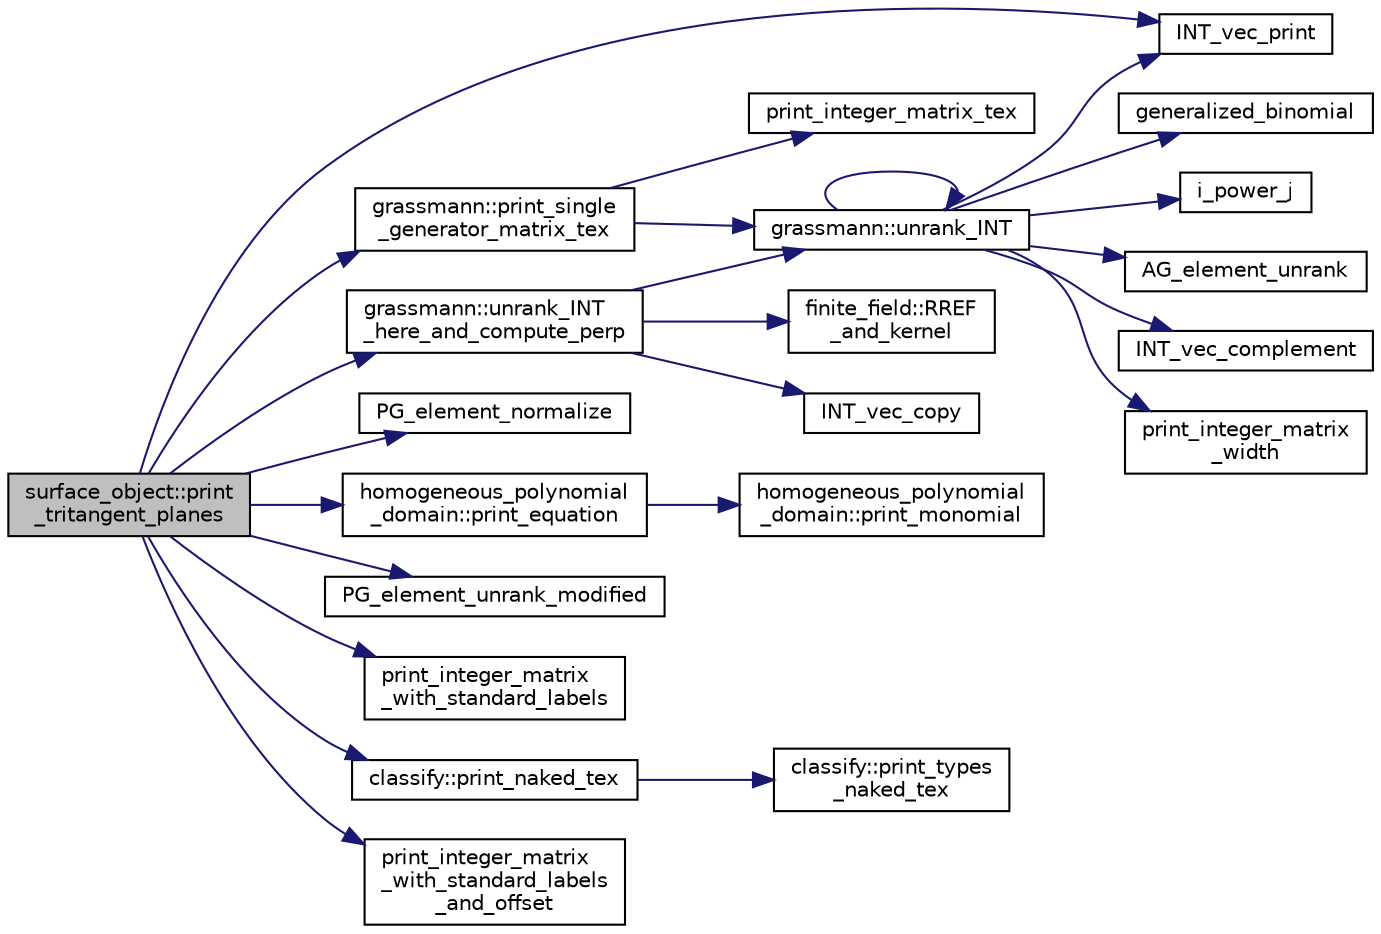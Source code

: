 digraph "surface_object::print_tritangent_planes"
{
  edge [fontname="Helvetica",fontsize="10",labelfontname="Helvetica",labelfontsize="10"];
  node [fontname="Helvetica",fontsize="10",shape=record];
  rankdir="LR";
  Node2071 [label="surface_object::print\l_tritangent_planes",height=0.2,width=0.4,color="black", fillcolor="grey75", style="filled", fontcolor="black"];
  Node2071 -> Node2072 [color="midnightblue",fontsize="10",style="solid",fontname="Helvetica"];
  Node2072 [label="grassmann::print_single\l_generator_matrix_tex",height=0.2,width=0.4,color="black", fillcolor="white", style="filled",URL="$df/d02/classgrassmann.html#aac233f873cf4090359aab75e9604a573"];
  Node2072 -> Node2073 [color="midnightblue",fontsize="10",style="solid",fontname="Helvetica"];
  Node2073 [label="grassmann::unrank_INT",height=0.2,width=0.4,color="black", fillcolor="white", style="filled",URL="$df/d02/classgrassmann.html#a32079405b95a6da2ba1420567d762d64"];
  Node2073 -> Node2074 [color="midnightblue",fontsize="10",style="solid",fontname="Helvetica"];
  Node2074 [label="generalized_binomial",height=0.2,width=0.4,color="black", fillcolor="white", style="filled",URL="$d2/d7c/combinatorics_8_c.html#a24762dc22e45175d18ec1ec1d2556ae8"];
  Node2073 -> Node2075 [color="midnightblue",fontsize="10",style="solid",fontname="Helvetica"];
  Node2075 [label="i_power_j",height=0.2,width=0.4,color="black", fillcolor="white", style="filled",URL="$de/dc5/algebra__and__number__theory_8h.html#a39b321523e8957d701618bb5cac542b5"];
  Node2073 -> Node2076 [color="midnightblue",fontsize="10",style="solid",fontname="Helvetica"];
  Node2076 [label="AG_element_unrank",height=0.2,width=0.4,color="black", fillcolor="white", style="filled",URL="$d4/d67/geometry_8h.html#a4a33b86c87b2879b97cfa1327abe2885"];
  Node2073 -> Node2077 [color="midnightblue",fontsize="10",style="solid",fontname="Helvetica"];
  Node2077 [label="INT_vec_print",height=0.2,width=0.4,color="black", fillcolor="white", style="filled",URL="$df/dbf/sajeeb_8_c.html#a79a5901af0b47dd0d694109543c027fe"];
  Node2073 -> Node2073 [color="midnightblue",fontsize="10",style="solid",fontname="Helvetica"];
  Node2073 -> Node2078 [color="midnightblue",fontsize="10",style="solid",fontname="Helvetica"];
  Node2078 [label="INT_vec_complement",height=0.2,width=0.4,color="black", fillcolor="white", style="filled",URL="$d5/db4/io__and__os_8h.html#a2a0a724647575fcd3090c763985eb81a"];
  Node2073 -> Node2079 [color="midnightblue",fontsize="10",style="solid",fontname="Helvetica"];
  Node2079 [label="print_integer_matrix\l_width",height=0.2,width=0.4,color="black", fillcolor="white", style="filled",URL="$d5/db4/io__and__os_8h.html#aa78f3e73fc2179251bd15adbcc31573f"];
  Node2072 -> Node2080 [color="midnightblue",fontsize="10",style="solid",fontname="Helvetica"];
  Node2080 [label="print_integer_matrix_tex",height=0.2,width=0.4,color="black", fillcolor="white", style="filled",URL="$d5/db4/io__and__os_8h.html#aef00fc6ceb34669a3d92944906509bd1"];
  Node2071 -> Node2081 [color="midnightblue",fontsize="10",style="solid",fontname="Helvetica"];
  Node2081 [label="grassmann::unrank_INT\l_here_and_compute_perp",height=0.2,width=0.4,color="black", fillcolor="white", style="filled",URL="$df/d02/classgrassmann.html#ab427dd9206f455a9e6abd6310cd007ed"];
  Node2081 -> Node2073 [color="midnightblue",fontsize="10",style="solid",fontname="Helvetica"];
  Node2081 -> Node2082 [color="midnightblue",fontsize="10",style="solid",fontname="Helvetica"];
  Node2082 [label="INT_vec_copy",height=0.2,width=0.4,color="black", fillcolor="white", style="filled",URL="$df/dbf/sajeeb_8_c.html#ac2d875e27e009af6ec04d17254d11075"];
  Node2081 -> Node2083 [color="midnightblue",fontsize="10",style="solid",fontname="Helvetica"];
  Node2083 [label="finite_field::RREF\l_and_kernel",height=0.2,width=0.4,color="black", fillcolor="white", style="filled",URL="$df/d5a/classfinite__field.html#afdf51a97d36ccddcf8f9f969c3a10ed8"];
  Node2071 -> Node2084 [color="midnightblue",fontsize="10",style="solid",fontname="Helvetica"];
  Node2084 [label="PG_element_normalize",height=0.2,width=0.4,color="black", fillcolor="white", style="filled",URL="$d4/d67/geometry_8h.html#a5a4c3c1158bad6bab0d786c616bd0996"];
  Node2071 -> Node2085 [color="midnightblue",fontsize="10",style="solid",fontname="Helvetica"];
  Node2085 [label="homogeneous_polynomial\l_domain::print_equation",height=0.2,width=0.4,color="black", fillcolor="white", style="filled",URL="$d2/da7/classhomogeneous__polynomial__domain.html#a39fe7da58a442801d7c8be1121a57bfe"];
  Node2085 -> Node2086 [color="midnightblue",fontsize="10",style="solid",fontname="Helvetica"];
  Node2086 [label="homogeneous_polynomial\l_domain::print_monomial",height=0.2,width=0.4,color="black", fillcolor="white", style="filled",URL="$d2/da7/classhomogeneous__polynomial__domain.html#aba45b13898b259a147e45bf92a622fd8"];
  Node2071 -> Node2087 [color="midnightblue",fontsize="10",style="solid",fontname="Helvetica"];
  Node2087 [label="PG_element_unrank_modified",height=0.2,width=0.4,color="black", fillcolor="white", style="filled",URL="$d4/d67/geometry_8h.html#a83ae9b605d496f6a90345303f6efae64"];
  Node2071 -> Node2077 [color="midnightblue",fontsize="10",style="solid",fontname="Helvetica"];
  Node2071 -> Node2088 [color="midnightblue",fontsize="10",style="solid",fontname="Helvetica"];
  Node2088 [label="print_integer_matrix\l_with_standard_labels",height=0.2,width=0.4,color="black", fillcolor="white", style="filled",URL="$d5/db4/io__and__os_8h.html#ad39c343d865ff89a5aad3c689280ad09"];
  Node2071 -> Node2089 [color="midnightblue",fontsize="10",style="solid",fontname="Helvetica"];
  Node2089 [label="classify::print_naked_tex",height=0.2,width=0.4,color="black", fillcolor="white", style="filled",URL="$d9/d43/classclassify.html#ad01a54dbdaa22d7a7c8e952850dcc3be"];
  Node2089 -> Node2090 [color="midnightblue",fontsize="10",style="solid",fontname="Helvetica"];
  Node2090 [label="classify::print_types\l_naked_tex",height=0.2,width=0.4,color="black", fillcolor="white", style="filled",URL="$d9/d43/classclassify.html#a36a3de15470d458d85e524ef94e8a826"];
  Node2071 -> Node2091 [color="midnightblue",fontsize="10",style="solid",fontname="Helvetica"];
  Node2091 [label="print_integer_matrix\l_with_standard_labels\l_and_offset",height=0.2,width=0.4,color="black", fillcolor="white", style="filled",URL="$d5/db4/io__and__os_8h.html#a0598d3925a117c7ceee6efff0753abb1"];
}
